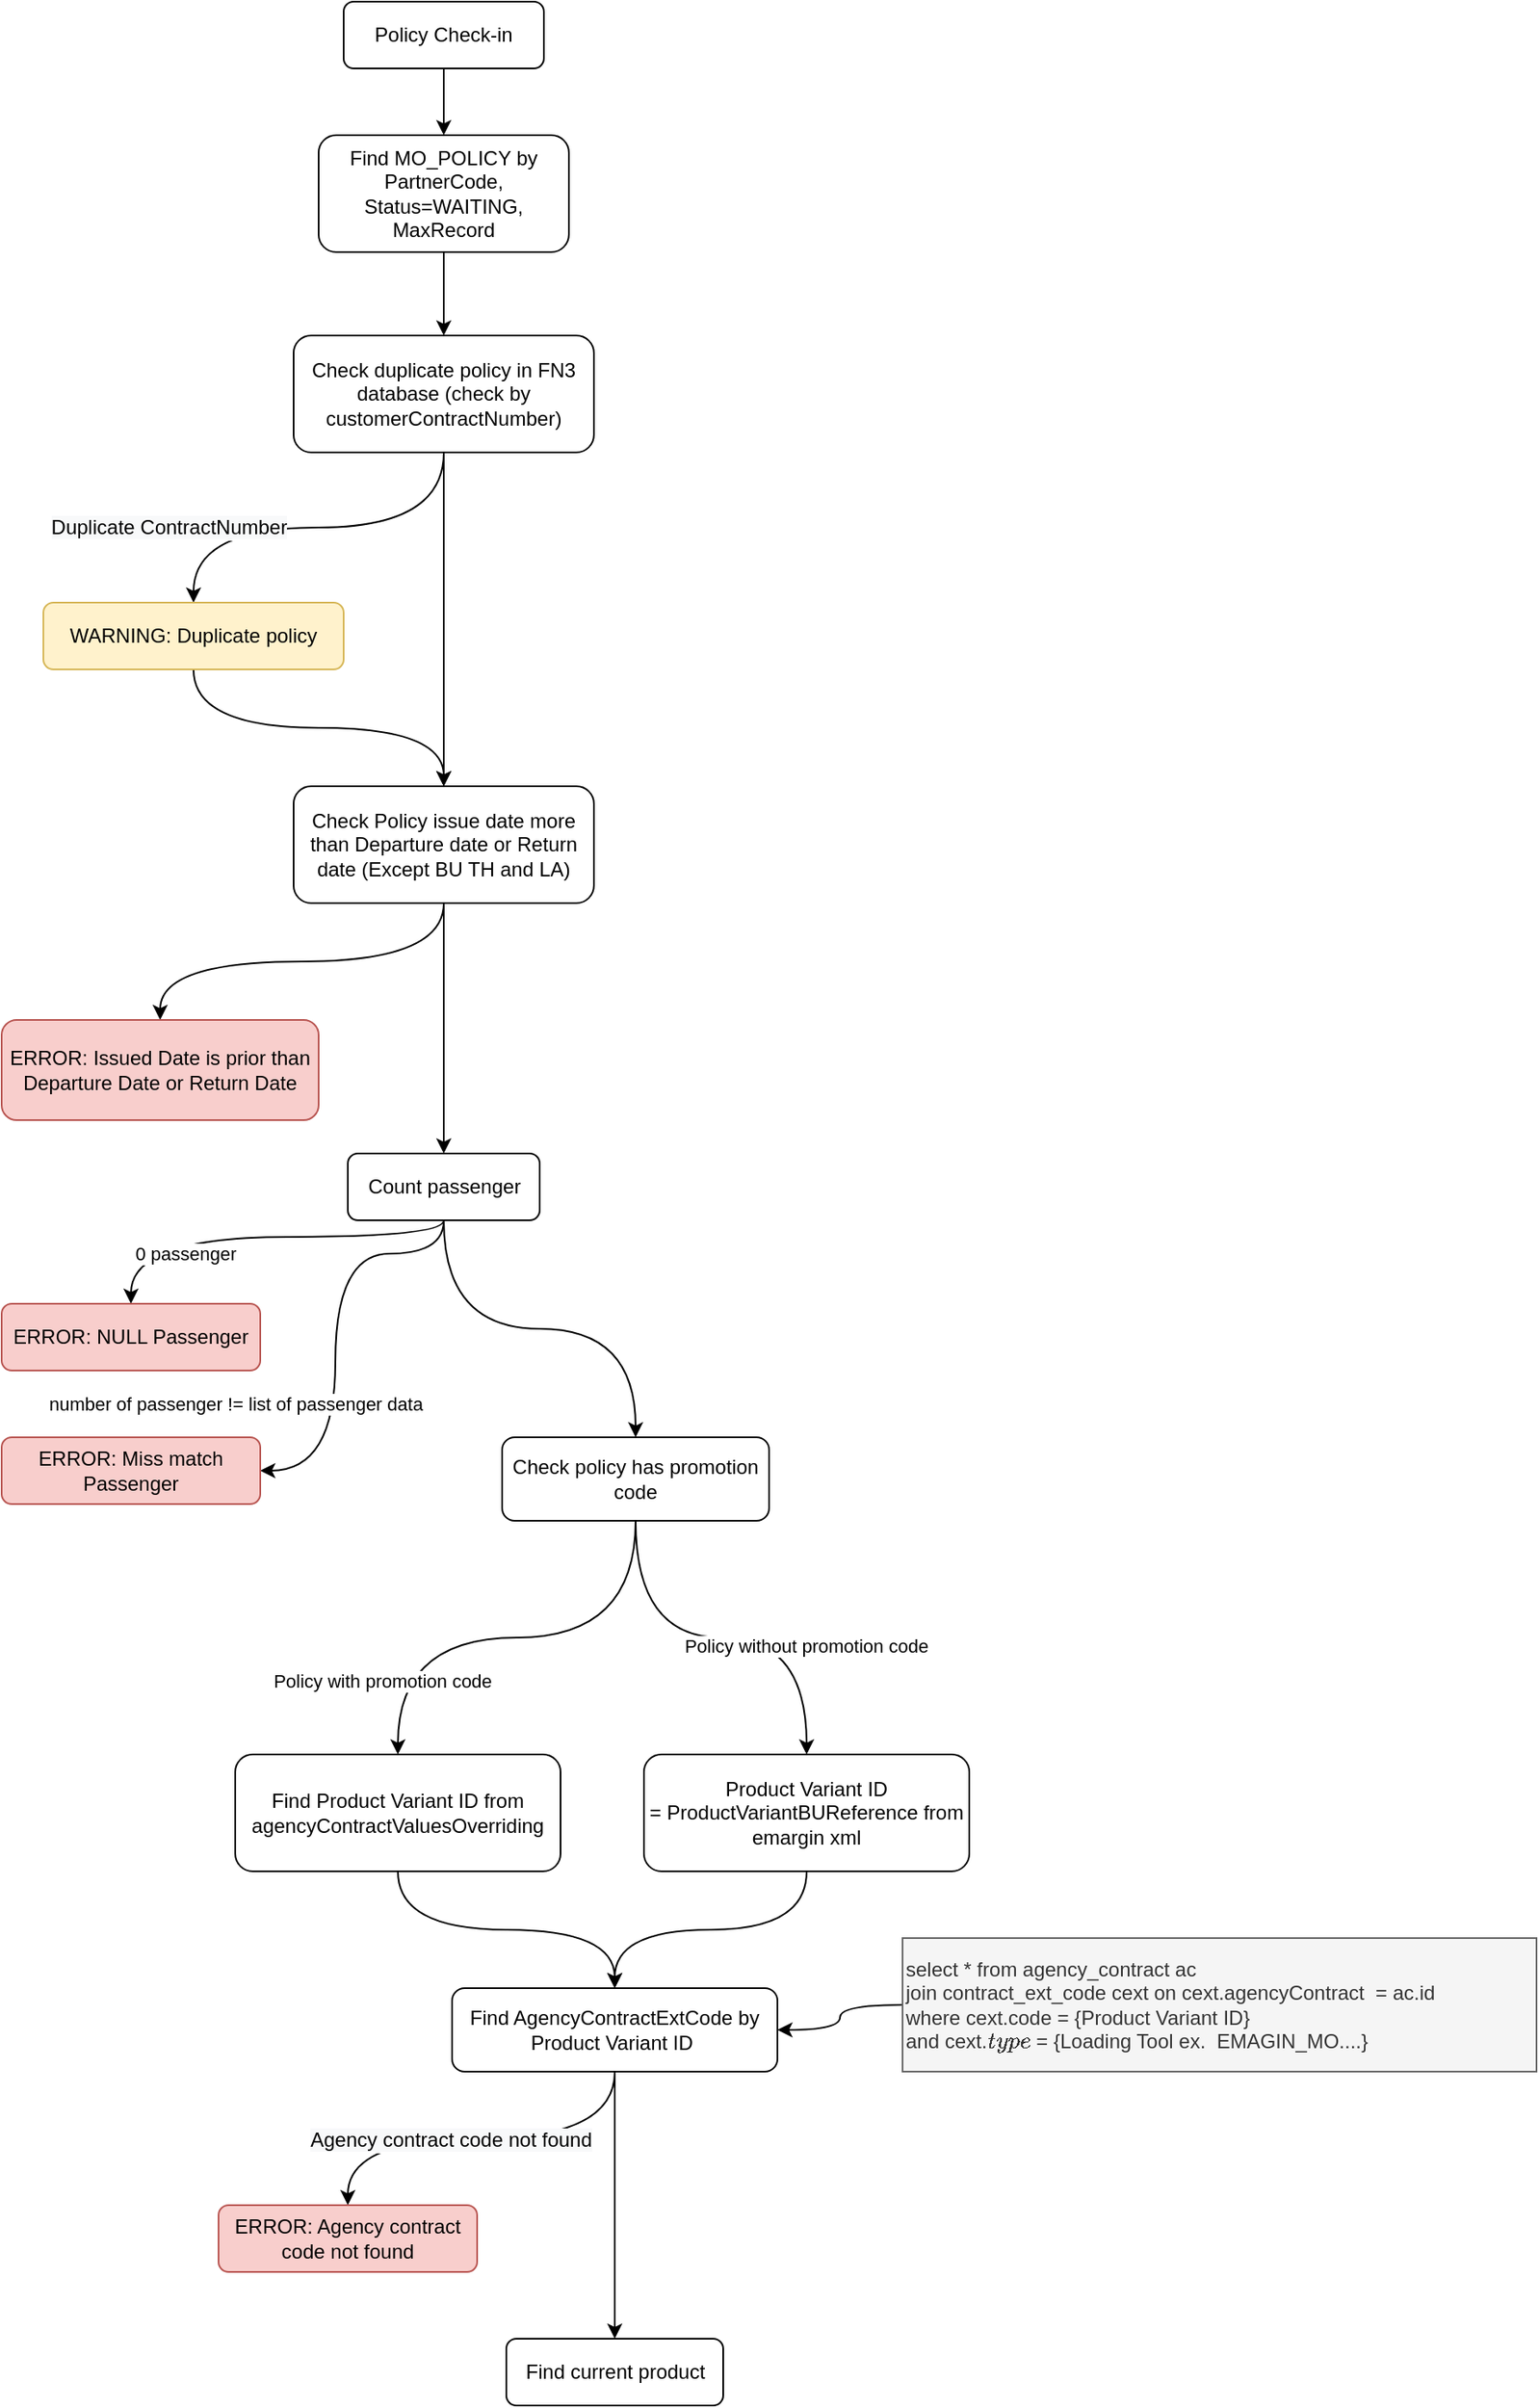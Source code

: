 <mxfile version="13.3.5" type="github">
  <diagram id="vnzw8bJyzcfGwnLZNMbN" name="Page-1">
    <mxGraphModel dx="1414" dy="762" grid="1" gridSize="10" guides="1" tooltips="1" connect="1" arrows="1" fold="1" page="1" pageScale="1" pageWidth="850" pageHeight="1100" math="0" shadow="0">
      <root>
        <mxCell id="0" />
        <mxCell id="1" parent="0" />
        <mxCell id="llFSsDkDVZEDRW2Oa7an-2" value="Policy Check-in" style="rounded=1;whiteSpace=wrap;html=1;" vertex="1" parent="1">
          <mxGeometry x="245" y="140" width="120" height="40" as="geometry" />
        </mxCell>
        <mxCell id="llFSsDkDVZEDRW2Oa7an-4" style="edgeStyle=orthogonalEdgeStyle;rounded=0;orthogonalLoop=1;jettySize=auto;html=1;entryX=0.5;entryY=1;entryDx=0;entryDy=0;curved=1;endArrow=none;endFill=0;startArrow=classic;startFill=1;" edge="1" parent="1" source="llFSsDkDVZEDRW2Oa7an-3" target="llFSsDkDVZEDRW2Oa7an-2">
          <mxGeometry relative="1" as="geometry" />
        </mxCell>
        <mxCell id="llFSsDkDVZEDRW2Oa7an-6" style="edgeStyle=orthogonalEdgeStyle;curved=1;rounded=0;orthogonalLoop=1;jettySize=auto;html=1;entryX=0.5;entryY=0;entryDx=0;entryDy=0;endArrow=classic;endFill=1;" edge="1" parent="1" source="llFSsDkDVZEDRW2Oa7an-3" target="llFSsDkDVZEDRW2Oa7an-5">
          <mxGeometry relative="1" as="geometry" />
        </mxCell>
        <mxCell id="llFSsDkDVZEDRW2Oa7an-3" value="Find MO_POLICY by PartnerCode, Status=WAITING, MaxRecord" style="rounded=1;whiteSpace=wrap;html=1;" vertex="1" parent="1">
          <mxGeometry x="230" y="220" width="150" height="70" as="geometry" />
        </mxCell>
        <mxCell id="llFSsDkDVZEDRW2Oa7an-9" style="edgeStyle=orthogonalEdgeStyle;curved=1;rounded=0;orthogonalLoop=1;jettySize=auto;html=1;entryX=0.5;entryY=0;entryDx=0;entryDy=0;startArrow=none;startFill=0;endArrow=classic;endFill=1;" edge="1" parent="1" source="llFSsDkDVZEDRW2Oa7an-5" target="llFSsDkDVZEDRW2Oa7an-7">
          <mxGeometry relative="1" as="geometry" />
        </mxCell>
        <mxCell id="llFSsDkDVZEDRW2Oa7an-13" value="&lt;span style=&quot;font-size: 12px ; background-color: rgb(248 , 249 , 250)&quot;&gt;Duplicate&amp;nbsp;&lt;/span&gt;&lt;span style=&quot;font-size: 12px ; background-color: rgb(248 , 249 , 250)&quot;&gt;ContractNumber&lt;/span&gt;" style="edgeLabel;html=1;align=center;verticalAlign=middle;resizable=0;points=[];" vertex="1" connectable="0" parent="llFSsDkDVZEDRW2Oa7an-9">
          <mxGeometry x="0.16" relative="1" as="geometry">
            <mxPoint x="-71" as="offset" />
          </mxGeometry>
        </mxCell>
        <mxCell id="llFSsDkDVZEDRW2Oa7an-10" style="edgeStyle=orthogonalEdgeStyle;curved=1;rounded=0;orthogonalLoop=1;jettySize=auto;html=1;startArrow=none;startFill=0;endArrow=classic;endFill=1;" edge="1" parent="1" source="llFSsDkDVZEDRW2Oa7an-5" target="llFSsDkDVZEDRW2Oa7an-8">
          <mxGeometry relative="1" as="geometry" />
        </mxCell>
        <mxCell id="llFSsDkDVZEDRW2Oa7an-5" value="Check duplicate policy in FN3 database (check by customerContractNumber)" style="rounded=1;whiteSpace=wrap;html=1;" vertex="1" parent="1">
          <mxGeometry x="215" y="340" width="180" height="70" as="geometry" />
        </mxCell>
        <mxCell id="llFSsDkDVZEDRW2Oa7an-12" style="edgeStyle=orthogonalEdgeStyle;curved=1;rounded=0;orthogonalLoop=1;jettySize=auto;html=1;entryX=0.5;entryY=0;entryDx=0;entryDy=0;startArrow=none;startFill=0;endArrow=classic;endFill=1;" edge="1" parent="1" source="llFSsDkDVZEDRW2Oa7an-7" target="llFSsDkDVZEDRW2Oa7an-8">
          <mxGeometry relative="1" as="geometry" />
        </mxCell>
        <mxCell id="llFSsDkDVZEDRW2Oa7an-7" value="WARNING: Duplicate policy" style="rounded=1;whiteSpace=wrap;html=1;fillColor=#fff2cc;strokeColor=#d6b656;" vertex="1" parent="1">
          <mxGeometry x="65" y="500" width="180" height="40" as="geometry" />
        </mxCell>
        <mxCell id="llFSsDkDVZEDRW2Oa7an-15" style="edgeStyle=orthogonalEdgeStyle;curved=1;rounded=0;orthogonalLoop=1;jettySize=auto;html=1;startArrow=none;startFill=0;endArrow=classic;endFill=1;" edge="1" parent="1" source="llFSsDkDVZEDRW2Oa7an-8" target="llFSsDkDVZEDRW2Oa7an-14">
          <mxGeometry relative="1" as="geometry" />
        </mxCell>
        <mxCell id="llFSsDkDVZEDRW2Oa7an-17" style="edgeStyle=orthogonalEdgeStyle;curved=1;rounded=0;orthogonalLoop=1;jettySize=auto;html=1;entryX=0.5;entryY=0;entryDx=0;entryDy=0;startArrow=none;startFill=0;endArrow=classic;endFill=1;" edge="1" parent="1" source="llFSsDkDVZEDRW2Oa7an-8" target="llFSsDkDVZEDRW2Oa7an-16">
          <mxGeometry relative="1" as="geometry" />
        </mxCell>
        <mxCell id="llFSsDkDVZEDRW2Oa7an-8" value="Check Policy issue date more than Departure date or Return date (Except BU TH and LA)" style="rounded=1;whiteSpace=wrap;html=1;" vertex="1" parent="1">
          <mxGeometry x="215" y="610" width="180" height="70" as="geometry" />
        </mxCell>
        <mxCell id="llFSsDkDVZEDRW2Oa7an-14" value="ERROR: Issued Date is prior than Departure Date or Return Date" style="rounded=1;whiteSpace=wrap;html=1;fillColor=#f8cecc;strokeColor=#b85450;" vertex="1" parent="1">
          <mxGeometry x="40" y="750" width="190" height="60" as="geometry" />
        </mxCell>
        <mxCell id="llFSsDkDVZEDRW2Oa7an-19" style="edgeStyle=orthogonalEdgeStyle;curved=1;rounded=0;orthogonalLoop=1;jettySize=auto;html=1;entryX=0.5;entryY=0;entryDx=0;entryDy=0;startArrow=none;startFill=0;endArrow=classic;endFill=1;" edge="1" parent="1" source="llFSsDkDVZEDRW2Oa7an-16" target="llFSsDkDVZEDRW2Oa7an-18">
          <mxGeometry relative="1" as="geometry">
            <Array as="points">
              <mxPoint x="305" y="880" />
              <mxPoint x="118" y="880" />
            </Array>
          </mxGeometry>
        </mxCell>
        <mxCell id="llFSsDkDVZEDRW2Oa7an-20" value="0 passenger" style="edgeLabel;html=1;align=center;verticalAlign=middle;resizable=0;points=[];" vertex="1" connectable="0" parent="llFSsDkDVZEDRW2Oa7an-19">
          <mxGeometry x="-0.086" y="23" relative="1" as="geometry">
            <mxPoint x="-57" y="-13" as="offset" />
          </mxGeometry>
        </mxCell>
        <mxCell id="llFSsDkDVZEDRW2Oa7an-23" style="edgeStyle=orthogonalEdgeStyle;curved=1;rounded=0;orthogonalLoop=1;jettySize=auto;html=1;startArrow=none;startFill=0;endArrow=classic;endFill=1;" edge="1" parent="1" source="llFSsDkDVZEDRW2Oa7an-16" target="llFSsDkDVZEDRW2Oa7an-22">
          <mxGeometry relative="1" as="geometry">
            <Array as="points">
              <mxPoint x="305" y="890" />
              <mxPoint x="240" y="890" />
              <mxPoint x="240" y="1020" />
            </Array>
          </mxGeometry>
        </mxCell>
        <mxCell id="llFSsDkDVZEDRW2Oa7an-24" value="number of passenger != list of passenger data" style="edgeLabel;html=1;align=center;verticalAlign=middle;resizable=0;points=[];" vertex="1" connectable="0" parent="llFSsDkDVZEDRW2Oa7an-23">
          <mxGeometry x="-0.429" y="1" relative="1" as="geometry">
            <mxPoint x="-71" y="89" as="offset" />
          </mxGeometry>
        </mxCell>
        <mxCell id="llFSsDkDVZEDRW2Oa7an-26" style="edgeStyle=orthogonalEdgeStyle;curved=1;rounded=0;orthogonalLoop=1;jettySize=auto;html=1;startArrow=none;startFill=0;endArrow=classic;endFill=1;" edge="1" parent="1" source="llFSsDkDVZEDRW2Oa7an-16" target="llFSsDkDVZEDRW2Oa7an-25">
          <mxGeometry relative="1" as="geometry" />
        </mxCell>
        <mxCell id="llFSsDkDVZEDRW2Oa7an-16" value="Count passenger" style="rounded=1;whiteSpace=wrap;html=1;" vertex="1" parent="1">
          <mxGeometry x="247.5" y="830" width="115" height="40" as="geometry" />
        </mxCell>
        <mxCell id="llFSsDkDVZEDRW2Oa7an-18" value="ERROR: NULL Passenger" style="rounded=1;whiteSpace=wrap;html=1;fillColor=#f8cecc;strokeColor=#b85450;" vertex="1" parent="1">
          <mxGeometry x="40" y="920" width="155" height="40" as="geometry" />
        </mxCell>
        <mxCell id="llFSsDkDVZEDRW2Oa7an-22" value="ERROR: Miss match Passenger" style="rounded=1;whiteSpace=wrap;html=1;fillColor=#f8cecc;strokeColor=#b85450;" vertex="1" parent="1">
          <mxGeometry x="40" y="1000" width="155" height="40" as="geometry" />
        </mxCell>
        <mxCell id="llFSsDkDVZEDRW2Oa7an-28" value="Policy with promotion code" style="edgeStyle=orthogonalEdgeStyle;curved=1;rounded=0;orthogonalLoop=1;jettySize=auto;html=1;entryX=0.5;entryY=0;entryDx=0;entryDy=0;startArrow=none;startFill=0;endArrow=classic;endFill=1;" edge="1" parent="1" source="llFSsDkDVZEDRW2Oa7an-25" target="llFSsDkDVZEDRW2Oa7an-27">
          <mxGeometry x="0.684" y="-10" relative="1" as="geometry">
            <mxPoint as="offset" />
          </mxGeometry>
        </mxCell>
        <mxCell id="llFSsDkDVZEDRW2Oa7an-30" style="edgeStyle=orthogonalEdgeStyle;curved=1;rounded=0;orthogonalLoop=1;jettySize=auto;html=1;startArrow=none;startFill=0;endArrow=classic;endFill=1;" edge="1" parent="1" source="llFSsDkDVZEDRW2Oa7an-25" target="llFSsDkDVZEDRW2Oa7an-29">
          <mxGeometry relative="1" as="geometry" />
        </mxCell>
        <mxCell id="llFSsDkDVZEDRW2Oa7an-31" value="Policy without promotion code" style="edgeLabel;html=1;align=center;verticalAlign=middle;resizable=0;points=[];" vertex="1" connectable="0" parent="llFSsDkDVZEDRW2Oa7an-30">
          <mxGeometry x="0.42" y="-5" relative="1" as="geometry">
            <mxPoint as="offset" />
          </mxGeometry>
        </mxCell>
        <mxCell id="llFSsDkDVZEDRW2Oa7an-25" value="Check policy has promotion code" style="rounded=1;whiteSpace=wrap;html=1;" vertex="1" parent="1">
          <mxGeometry x="340" y="1000" width="160" height="50" as="geometry" />
        </mxCell>
        <mxCell id="llFSsDkDVZEDRW2Oa7an-33" style="edgeStyle=orthogonalEdgeStyle;curved=1;rounded=0;orthogonalLoop=1;jettySize=auto;html=1;entryX=0.5;entryY=0;entryDx=0;entryDy=0;startArrow=none;startFill=0;endArrow=classic;endFill=1;" edge="1" parent="1" source="llFSsDkDVZEDRW2Oa7an-27" target="llFSsDkDVZEDRW2Oa7an-32">
          <mxGeometry relative="1" as="geometry" />
        </mxCell>
        <mxCell id="llFSsDkDVZEDRW2Oa7an-27" value="Find Product Variant ID from agencyContractValuesOverriding" style="rounded=1;whiteSpace=wrap;html=1;" vertex="1" parent="1">
          <mxGeometry x="180" y="1190" width="195" height="70" as="geometry" />
        </mxCell>
        <mxCell id="llFSsDkDVZEDRW2Oa7an-34" style="edgeStyle=orthogonalEdgeStyle;curved=1;rounded=0;orthogonalLoop=1;jettySize=auto;html=1;entryX=0.5;entryY=0;entryDx=0;entryDy=0;startArrow=none;startFill=0;endArrow=classic;endFill=1;" edge="1" parent="1" source="llFSsDkDVZEDRW2Oa7an-29" target="llFSsDkDVZEDRW2Oa7an-32">
          <mxGeometry relative="1" as="geometry" />
        </mxCell>
        <mxCell id="llFSsDkDVZEDRW2Oa7an-29" value="Product Variant ID =&amp;nbsp;ProductVariantBUReference from emargin xml" style="rounded=1;whiteSpace=wrap;html=1;" vertex="1" parent="1">
          <mxGeometry x="425" y="1190" width="195" height="70" as="geometry" />
        </mxCell>
        <mxCell id="llFSsDkDVZEDRW2Oa7an-41" style="edgeStyle=orthogonalEdgeStyle;curved=1;rounded=0;orthogonalLoop=1;jettySize=auto;html=1;startArrow=none;startFill=0;endArrow=classic;endFill=1;" edge="1" parent="1" source="llFSsDkDVZEDRW2Oa7an-32" target="llFSsDkDVZEDRW2Oa7an-39">
          <mxGeometry relative="1" as="geometry" />
        </mxCell>
        <mxCell id="llFSsDkDVZEDRW2Oa7an-42" value="&lt;span style=&quot;font-size: 12px ; background-color: rgb(248 , 249 , 250)&quot;&gt;Agency contract code not found&lt;/span&gt;" style="edgeLabel;html=1;align=center;verticalAlign=middle;resizable=0;points=[];" vertex="1" connectable="0" parent="llFSsDkDVZEDRW2Oa7an-41">
          <mxGeometry x="0.163" y="1" relative="1" as="geometry">
            <mxPoint x="1" as="offset" />
          </mxGeometry>
        </mxCell>
        <mxCell id="llFSsDkDVZEDRW2Oa7an-44" style="edgeStyle=orthogonalEdgeStyle;curved=1;rounded=0;orthogonalLoop=1;jettySize=auto;html=1;entryX=0.5;entryY=0;entryDx=0;entryDy=0;startArrow=none;startFill=0;endArrow=classic;endFill=1;" edge="1" parent="1" source="llFSsDkDVZEDRW2Oa7an-32" target="llFSsDkDVZEDRW2Oa7an-43">
          <mxGeometry relative="1" as="geometry" />
        </mxCell>
        <mxCell id="llFSsDkDVZEDRW2Oa7an-32" value="Find AgencyContractExtCode by Product Variant ID&amp;nbsp;" style="rounded=1;whiteSpace=wrap;html=1;" vertex="1" parent="1">
          <mxGeometry x="310" y="1330" width="195" height="50" as="geometry" />
        </mxCell>
        <mxCell id="llFSsDkDVZEDRW2Oa7an-37" style="edgeStyle=orthogonalEdgeStyle;curved=1;rounded=0;orthogonalLoop=1;jettySize=auto;html=1;entryX=1;entryY=0.5;entryDx=0;entryDy=0;startArrow=none;startFill=0;endArrow=classic;endFill=1;" edge="1" parent="1" source="llFSsDkDVZEDRW2Oa7an-36" target="llFSsDkDVZEDRW2Oa7an-32">
          <mxGeometry relative="1" as="geometry" />
        </mxCell>
        <mxCell id="llFSsDkDVZEDRW2Oa7an-36" value="&lt;div&gt;select * from agency_contract ac&amp;nbsp;&lt;/div&gt;&lt;div&gt;join contract_ext_code cext on cext.agencyContract&amp;nbsp; = ac.id&amp;nbsp;&lt;/div&gt;&lt;div&gt;where cext.code = {Product Variant ID}&lt;/div&gt;&lt;div&gt;and cext.`type` = {Loading Tool ex.&amp;nbsp; EMAGIN_MO....}&lt;/div&gt;" style="rounded=0;whiteSpace=wrap;html=1;align=left;fillColor=#f5f5f5;strokeColor=#666666;fontColor=#333333;" vertex="1" parent="1">
          <mxGeometry x="580" y="1300" width="380" height="80" as="geometry" />
        </mxCell>
        <mxCell id="llFSsDkDVZEDRW2Oa7an-39" value="ERROR: Agency contract code not found" style="rounded=1;whiteSpace=wrap;html=1;fillColor=#f8cecc;strokeColor=#b85450;" vertex="1" parent="1">
          <mxGeometry x="170" y="1460" width="155" height="40" as="geometry" />
        </mxCell>
        <mxCell id="llFSsDkDVZEDRW2Oa7an-43" value="Find current product" style="rounded=1;whiteSpace=wrap;html=1;" vertex="1" parent="1">
          <mxGeometry x="342.5" y="1540" width="130" height="40" as="geometry" />
        </mxCell>
      </root>
    </mxGraphModel>
  </diagram>
</mxfile>
